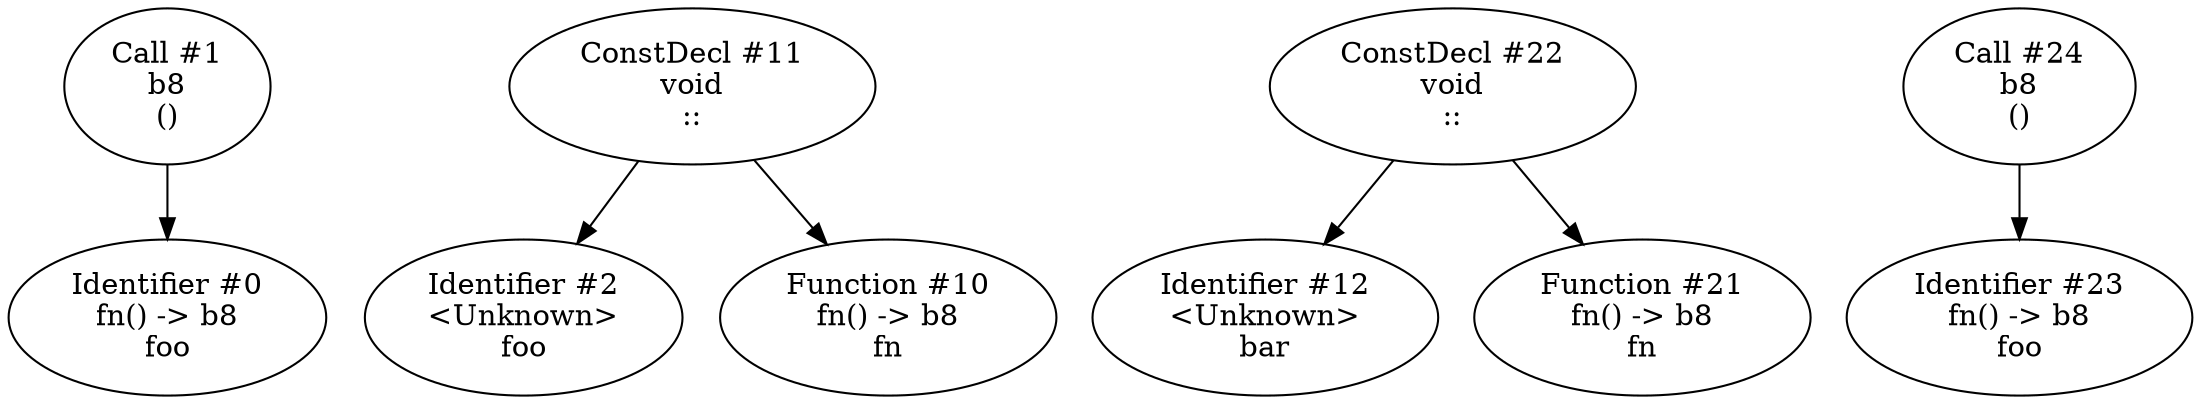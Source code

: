 digraph Ast {
    "Call #1\nb8\n()" -> "Identifier #0\nfn() -> b8\nfoo"
    "ConstDecl #11\nvoid\n::" -> "Identifier #2\n<Unknown>\nfoo"
    "ConstDecl #11\nvoid\n::" -> "Function #10\nfn() -> b8\nfn"
    "ConstDecl #22\nvoid\n::" -> "Identifier #12\n<Unknown>\nbar"
    "ConstDecl #22\nvoid\n::" -> "Function #21\nfn() -> b8\nfn"
    "Call #24\nb8\n()" -> "Identifier #23\nfn() -> b8\nfoo"
}